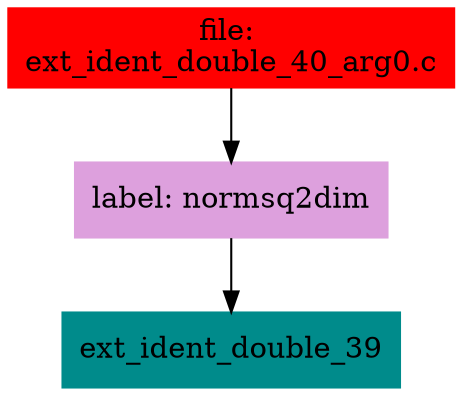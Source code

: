 digraph G {
node [shape=box]

0 [label="file: 
ext_ident_double_40_arg0.c",color=red, style=filled]
1 [label="label: normsq2dim",color=plum, style=filled]
0 -> 1
2 [label="ext_ident_double_39",color=cyan4, style=filled]
1 -> 2


}

